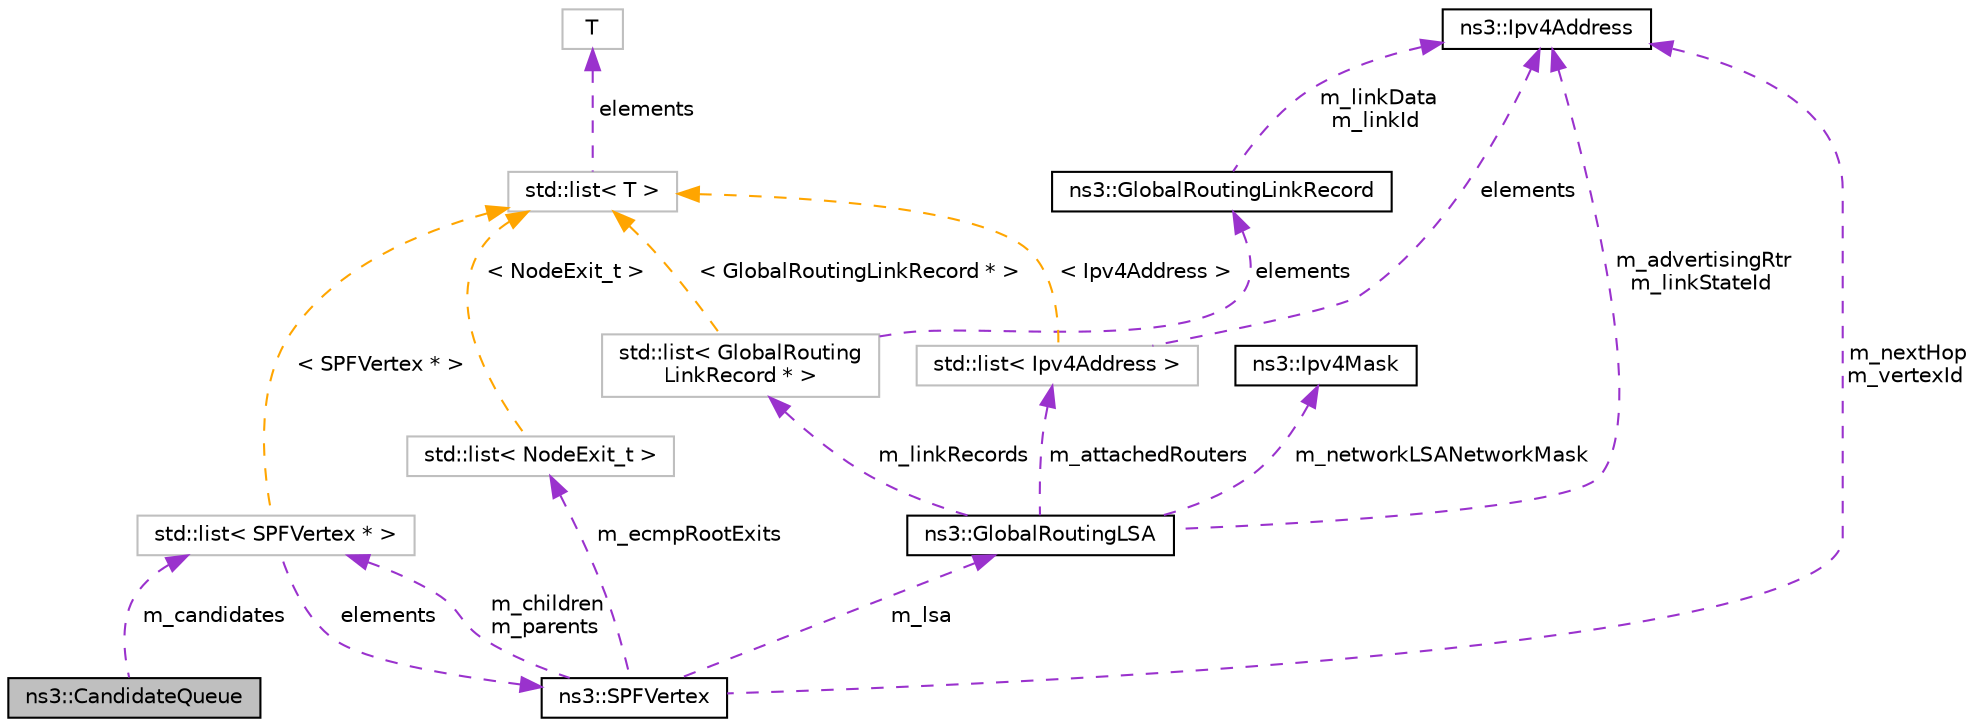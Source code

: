 digraph "ns3::CandidateQueue"
{
 // LATEX_PDF_SIZE
  edge [fontname="Helvetica",fontsize="10",labelfontname="Helvetica",labelfontsize="10"];
  node [fontname="Helvetica",fontsize="10",shape=record];
  Node1 [label="ns3::CandidateQueue",height=0.2,width=0.4,color="black", fillcolor="grey75", style="filled", fontcolor="black",tooltip="A Candidate Queue used in routing calculations."];
  Node2 -> Node1 [dir="back",color="darkorchid3",fontsize="10",style="dashed",label=" m_candidates" ,fontname="Helvetica"];
  Node2 [label="std::list\< SPFVertex * \>",height=0.2,width=0.4,color="grey75", fillcolor="white", style="filled",tooltip=" "];
  Node3 -> Node2 [dir="back",color="darkorchid3",fontsize="10",style="dashed",label=" elements" ,fontname="Helvetica"];
  Node3 [label="ns3::SPFVertex",height=0.2,width=0.4,color="black", fillcolor="white", style="filled",URL="$classns3_1_1_s_p_f_vertex.html",tooltip="Vertex used in shortest path first (SPF) computations."];
  Node4 -> Node3 [dir="back",color="darkorchid3",fontsize="10",style="dashed",label=" m_lsa" ,fontname="Helvetica"];
  Node4 [label="ns3::GlobalRoutingLSA",height=0.2,width=0.4,color="black", fillcolor="white", style="filled",URL="$classns3_1_1_global_routing_l_s_a.html",tooltip="a Link State Advertisement (LSA) for a router, used in global routing."];
  Node5 -> Node4 [dir="back",color="darkorchid3",fontsize="10",style="dashed",label=" m_networkLSANetworkMask" ,fontname="Helvetica"];
  Node5 [label="ns3::Ipv4Mask",height=0.2,width=0.4,color="black", fillcolor="white", style="filled",URL="$classns3_1_1_ipv4_mask.html",tooltip="a class to represent an Ipv4 address mask"];
  Node6 -> Node4 [dir="back",color="darkorchid3",fontsize="10",style="dashed",label=" m_advertisingRtr\nm_linkStateId" ,fontname="Helvetica"];
  Node6 [label="ns3::Ipv4Address",height=0.2,width=0.4,color="black", fillcolor="white", style="filled",URL="$classns3_1_1_ipv4_address.html",tooltip="Ipv4 addresses are stored in host order in this class."];
  Node7 -> Node4 [dir="back",color="darkorchid3",fontsize="10",style="dashed",label=" m_linkRecords" ,fontname="Helvetica"];
  Node7 [label="std::list\< GlobalRouting\lLinkRecord * \>",height=0.2,width=0.4,color="grey75", fillcolor="white", style="filled",tooltip=" "];
  Node8 -> Node7 [dir="back",color="darkorchid3",fontsize="10",style="dashed",label=" elements" ,fontname="Helvetica"];
  Node8 [label="ns3::GlobalRoutingLinkRecord",height=0.2,width=0.4,color="black", fillcolor="white", style="filled",URL="$classns3_1_1_global_routing_link_record.html",tooltip="A single link record for a link state advertisement."];
  Node6 -> Node8 [dir="back",color="darkorchid3",fontsize="10",style="dashed",label=" m_linkData\nm_linkId" ,fontname="Helvetica"];
  Node9 -> Node7 [dir="back",color="orange",fontsize="10",style="dashed",label=" \< GlobalRoutingLinkRecord * \>" ,fontname="Helvetica"];
  Node9 [label="std::list\< T \>",height=0.2,width=0.4,color="grey75", fillcolor="white", style="filled",tooltip=" "];
  Node10 -> Node9 [dir="back",color="darkorchid3",fontsize="10",style="dashed",label=" elements" ,fontname="Helvetica"];
  Node10 [label="T",height=0.2,width=0.4,color="grey75", fillcolor="white", style="filled",tooltip=" "];
  Node11 -> Node4 [dir="back",color="darkorchid3",fontsize="10",style="dashed",label=" m_attachedRouters" ,fontname="Helvetica"];
  Node11 [label="std::list\< Ipv4Address \>",height=0.2,width=0.4,color="grey75", fillcolor="white", style="filled",tooltip=" "];
  Node6 -> Node11 [dir="back",color="darkorchid3",fontsize="10",style="dashed",label=" elements" ,fontname="Helvetica"];
  Node9 -> Node11 [dir="back",color="orange",fontsize="10",style="dashed",label=" \< Ipv4Address \>" ,fontname="Helvetica"];
  Node6 -> Node3 [dir="back",color="darkorchid3",fontsize="10",style="dashed",label=" m_nextHop\nm_vertexId" ,fontname="Helvetica"];
  Node12 -> Node3 [dir="back",color="darkorchid3",fontsize="10",style="dashed",label=" m_ecmpRootExits" ,fontname="Helvetica"];
  Node12 [label="std::list\< NodeExit_t \>",height=0.2,width=0.4,color="grey75", fillcolor="white", style="filled",tooltip=" "];
  Node9 -> Node12 [dir="back",color="orange",fontsize="10",style="dashed",label=" \< NodeExit_t \>" ,fontname="Helvetica"];
  Node2 -> Node3 [dir="back",color="darkorchid3",fontsize="10",style="dashed",label=" m_children\nm_parents" ,fontname="Helvetica"];
  Node9 -> Node2 [dir="back",color="orange",fontsize="10",style="dashed",label=" \< SPFVertex * \>" ,fontname="Helvetica"];
}

